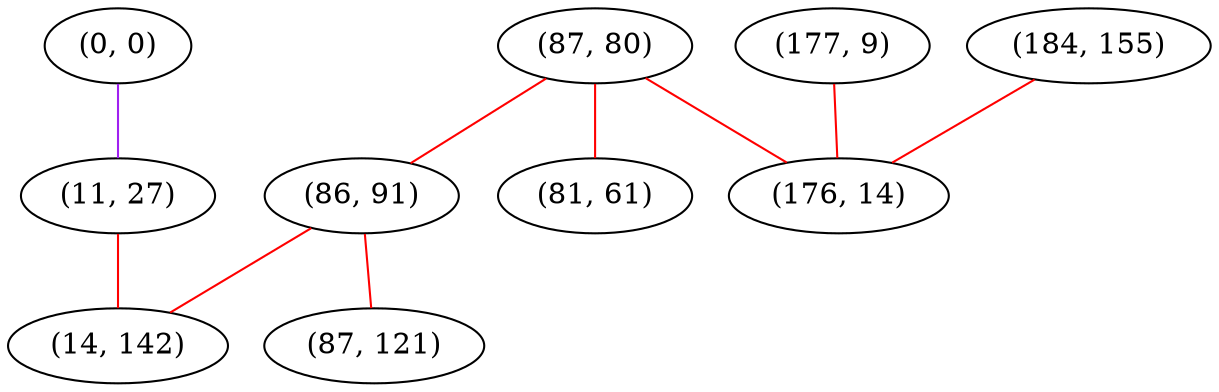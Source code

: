 graph "" {
"(0, 0)";
"(87, 80)";
"(177, 9)";
"(86, 91)";
"(81, 61)";
"(184, 155)";
"(11, 27)";
"(14, 142)";
"(176, 14)";
"(87, 121)";
"(0, 0)" -- "(11, 27)"  [color=purple, key=0, weight=4];
"(87, 80)" -- "(86, 91)"  [color=red, key=0, weight=1];
"(87, 80)" -- "(176, 14)"  [color=red, key=0, weight=1];
"(87, 80)" -- "(81, 61)"  [color=red, key=0, weight=1];
"(177, 9)" -- "(176, 14)"  [color=red, key=0, weight=1];
"(86, 91)" -- "(87, 121)"  [color=red, key=0, weight=1];
"(86, 91)" -- "(14, 142)"  [color=red, key=0, weight=1];
"(184, 155)" -- "(176, 14)"  [color=red, key=0, weight=1];
"(11, 27)" -- "(14, 142)"  [color=red, key=0, weight=1];
}
